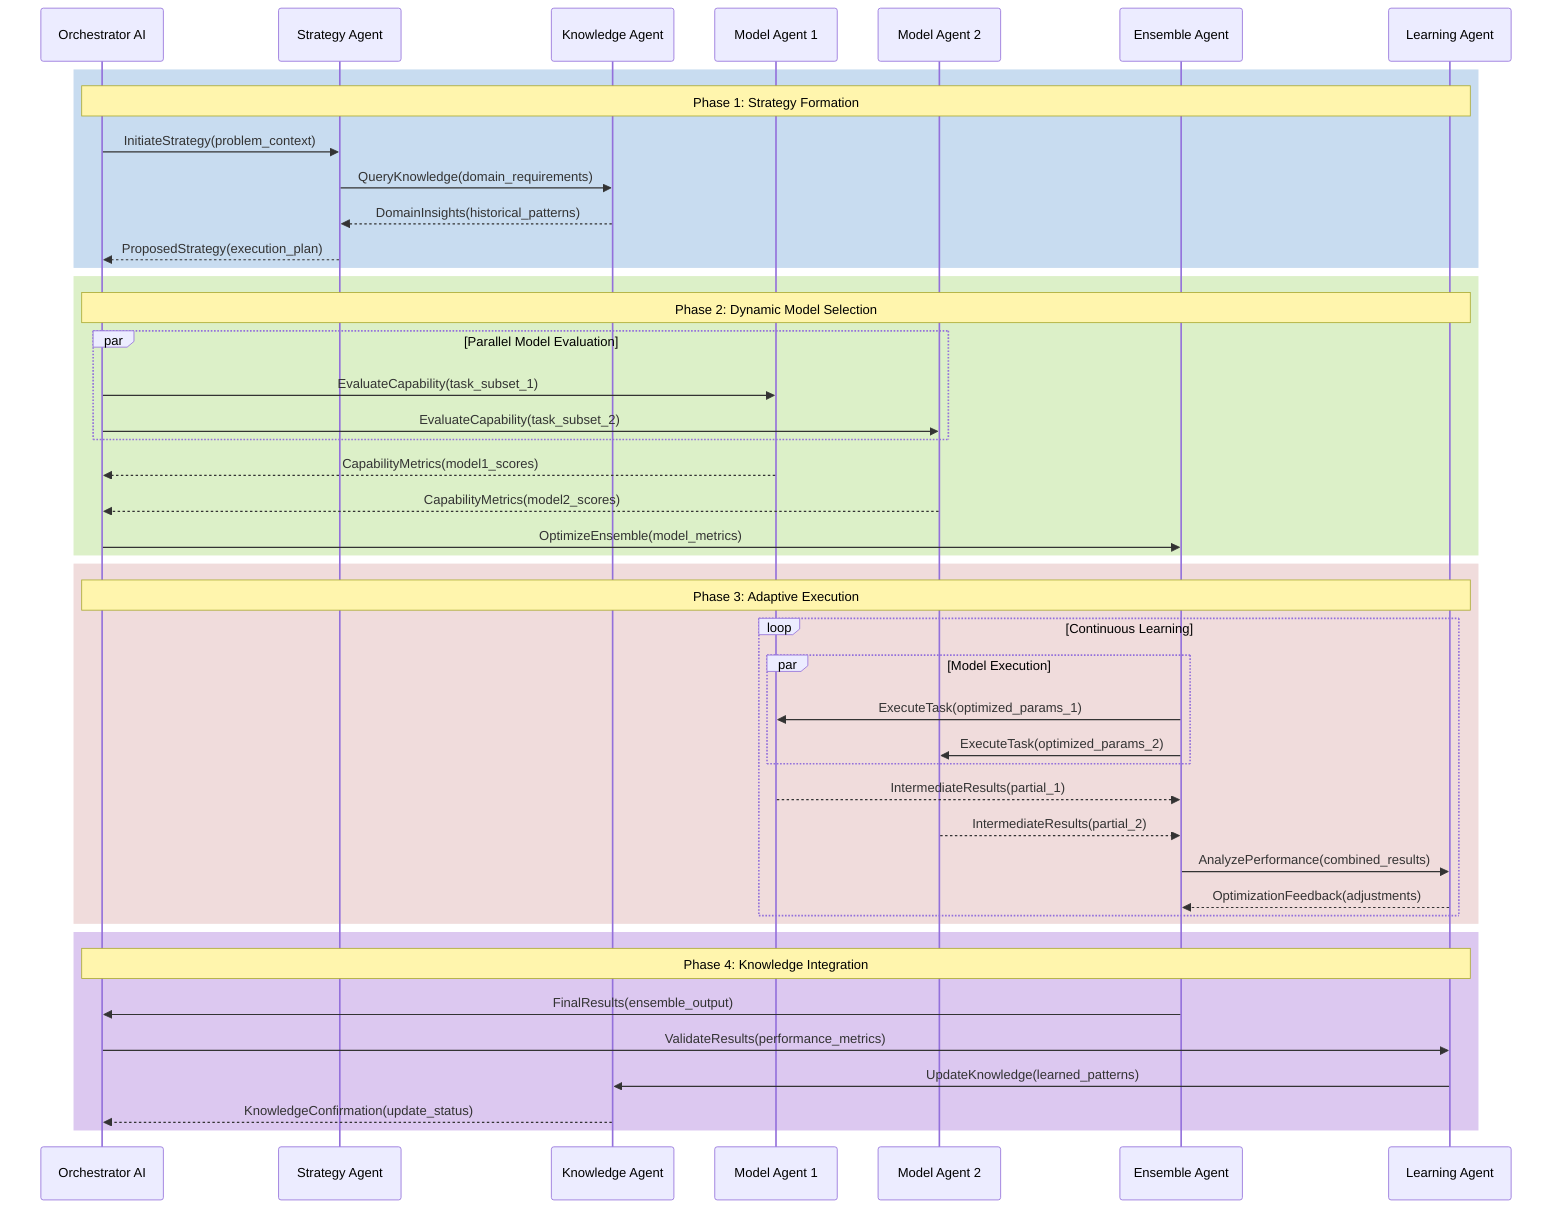 sequenceDiagram
    participant O as Orchestrator AI
    participant S as Strategy Agent
    participant K as Knowledge Agent
    participant M1 as Model Agent 1
    participant M2 as Model Agent 2
    participant E as Ensemble Agent
    participant L as Learning Agent
    
    rect rgb(200, 220, 240)
        Note over O,L: Phase 1: Strategy Formation
        O->>S: InitiateStrategy(problem_context)
        S->>K: QueryKnowledge(domain_requirements)
        K-->>S: DomainInsights(historical_patterns)
        S-->>O: ProposedStrategy(execution_plan)
    end

    rect rgb(220, 240, 200)
        Note over O,L: Phase 2: Dynamic Model Selection
        par Parallel Model Evaluation
            O->>M1: EvaluateCapability(task_subset_1)
            O->>M2: EvaluateCapability(task_subset_2)
        end
        M1-->>O: CapabilityMetrics(model1_scores)
        M2-->>O: CapabilityMetrics(model2_scores)
        O->>E: OptimizeEnsemble(model_metrics)
    end

    rect rgb(240, 220, 220)
        Note over O,L: Phase 3: Adaptive Execution
        loop Continuous Learning
            par Model Execution
                E->>M1: ExecuteTask(optimized_params_1)
                E->>M2: ExecuteTask(optimized_params_2)
            end
            M1-->>E: IntermediateResults(partial_1)
            M2-->>E: IntermediateResults(partial_2)
            E->>L: AnalyzePerformance(combined_results)
            L-->>E: OptimizationFeedback(adjustments)
        end
    end

    rect rgb(220, 200, 240)
        Note over O,L: Phase 4: Knowledge Integration
        E->>O: FinalResults(ensemble_output)
        O->>L: ValidateResults(performance_metrics)
        L->>K: UpdateKnowledge(learned_patterns)
        K-->>O: KnowledgeConfirmation(update_status)
    end